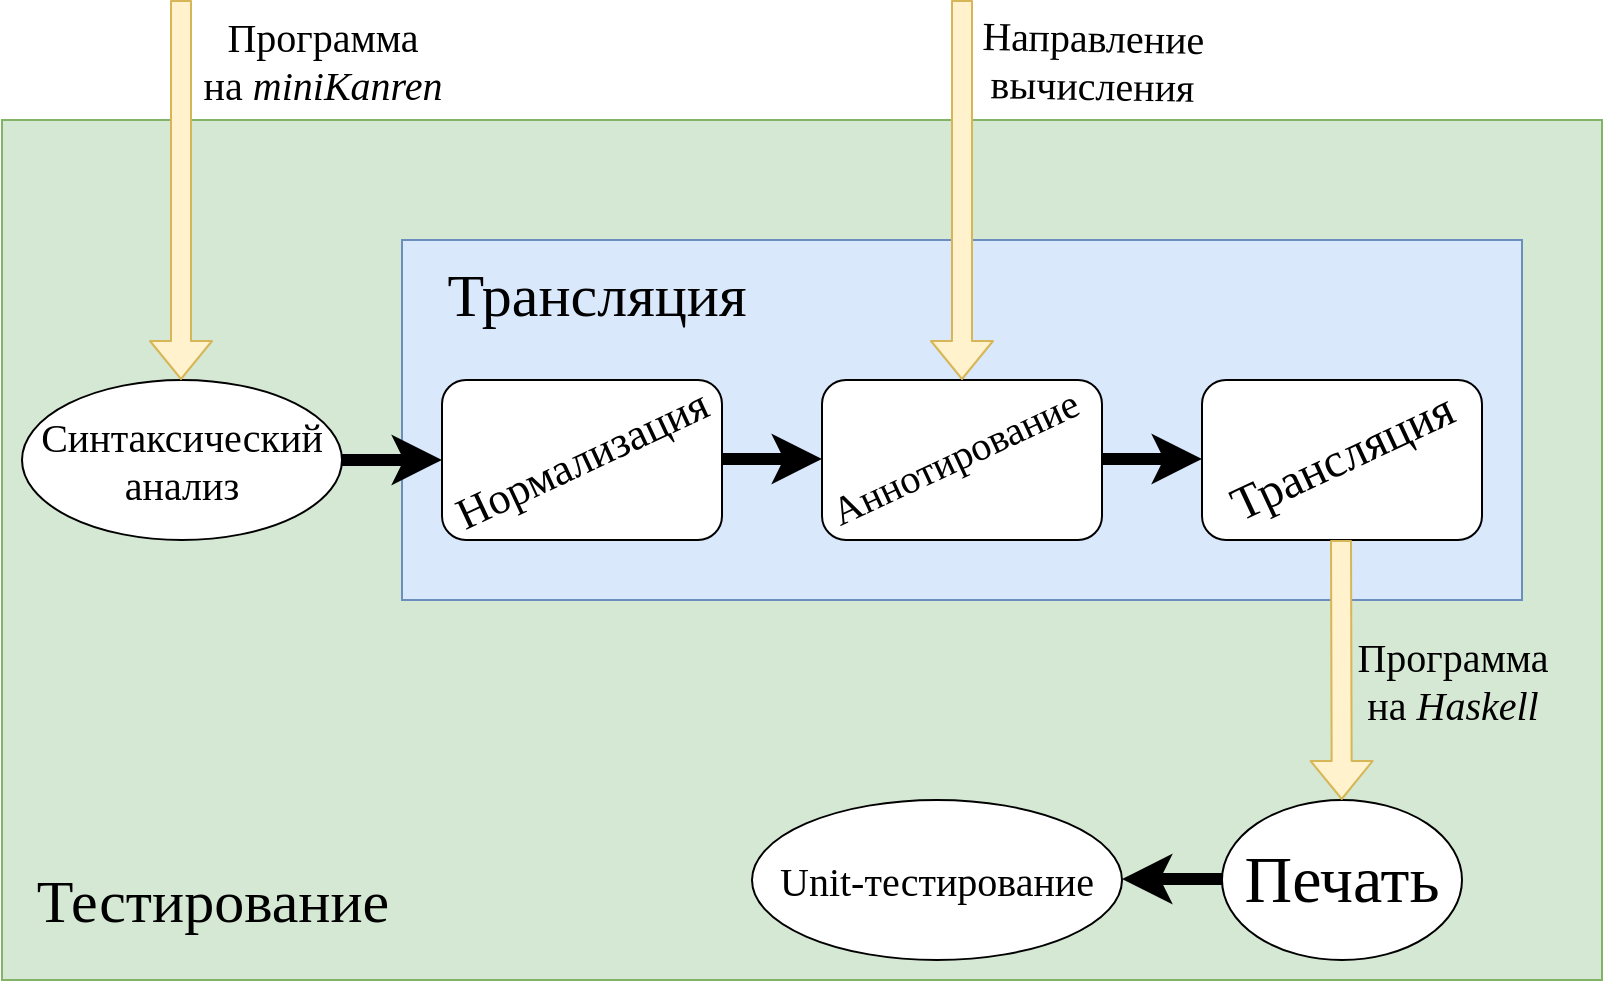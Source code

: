 <mxfile version="13.1.3" type="device"><diagram id="1U0tPqk8jZnE7powmVED" name="Page-1"><mxGraphModel dx="1355" dy="776" grid="1" gridSize="10" guides="1" tooltips="1" connect="1" arrows="1" fold="1" page="1" pageScale="1" pageWidth="827" pageHeight="1169" math="0" shadow="0"><root><mxCell id="0"/><mxCell id="1" parent="0"/><mxCell id="Cffe1OgB8R9MS6A3qzTm-20" value="" style="rounded=0;whiteSpace=wrap;html=1;fillColor=#d5e8d4;strokeColor=#82b366;" vertex="1" parent="1"><mxGeometry x="150" y="130" width="800" height="430" as="geometry"/></mxCell><mxCell id="Cffe1OgB8R9MS6A3qzTm-19" value="" style="rounded=0;whiteSpace=wrap;html=1;fillColor=#dae8fc;strokeColor=#6c8ebf;" vertex="1" parent="1"><mxGeometry x="350" y="190" width="560" height="180" as="geometry"/></mxCell><mxCell id="Cffe1OgB8R9MS6A3qzTm-2" value="&lt;font style=&quot;font-size: 20px&quot; face=&quot;Times New Roman&quot;&gt;Программа &lt;br&gt;на &lt;i&gt;miniKanren&lt;/i&gt;&lt;/font&gt;" style="text;html=1;align=center;verticalAlign=middle;resizable=0;points=[];autosize=1;" vertex="1" parent="1"><mxGeometry x="245" y="80" width="130" height="40" as="geometry"/></mxCell><mxCell id="Cffe1OgB8R9MS6A3qzTm-7" value="&lt;font style=&quot;font-size: 20px&quot; face=&quot;Times New Roman&quot;&gt;Синтаксический анализ&lt;br&gt;&lt;/font&gt;" style="ellipse;whiteSpace=wrap;html=1;" vertex="1" parent="1"><mxGeometry x="160" y="260" width="160" height="80" as="geometry"/></mxCell><mxCell id="Cffe1OgB8R9MS6A3qzTm-8" value="" style="rounded=1;whiteSpace=wrap;html=1;" vertex="1" parent="1"><mxGeometry x="370" y="260" width="140" height="80" as="geometry"/></mxCell><mxCell id="Cffe1OgB8R9MS6A3qzTm-9" value="" style="rounded=1;whiteSpace=wrap;html=1;" vertex="1" parent="1"><mxGeometry x="560" y="260" width="140" height="80" as="geometry"/></mxCell><mxCell id="Cffe1OgB8R9MS6A3qzTm-11" value="&lt;font style=&quot;font-size: 33px&quot; face=&quot;Times New Roman&quot;&gt;Печать&lt;/font&gt;" style="ellipse;whiteSpace=wrap;html=1;" vertex="1" parent="1"><mxGeometry x="760" y="470" width="120" height="80" as="geometry"/></mxCell><mxCell id="Cffe1OgB8R9MS6A3qzTm-13" value="" style="endArrow=classic;html=1;exitX=1;exitY=0.5;exitDx=0;exitDy=0;entryX=0;entryY=0.5;entryDx=0;entryDy=0;strokeWidth=6;" edge="1" parent="1" source="Cffe1OgB8R9MS6A3qzTm-7" target="Cffe1OgB8R9MS6A3qzTm-8"><mxGeometry width="50" height="50" relative="1" as="geometry"><mxPoint x="320" y="320" as="sourcePoint"/><mxPoint x="370" y="270" as="targetPoint"/></mxGeometry></mxCell><mxCell id="Cffe1OgB8R9MS6A3qzTm-14" value="" style="endArrow=classic;html=1;exitX=1;exitY=0.5;exitDx=0;exitDy=0;entryX=0;entryY=0.5;entryDx=0;entryDy=0;strokeWidth=6;" edge="1" parent="1"><mxGeometry width="50" height="50" relative="1" as="geometry"><mxPoint x="510" y="299.5" as="sourcePoint"/><mxPoint x="560" y="299.5" as="targetPoint"/></mxGeometry></mxCell><mxCell id="Cffe1OgB8R9MS6A3qzTm-15" value="" style="endArrow=classic;html=1;exitX=1;exitY=0.5;exitDx=0;exitDy=0;entryX=0;entryY=0.5;entryDx=0;entryDy=0;strokeWidth=6;" edge="1" parent="1"><mxGeometry width="50" height="50" relative="1" as="geometry"><mxPoint x="700" y="299.5" as="sourcePoint"/><mxPoint x="750" y="299.5" as="targetPoint"/></mxGeometry></mxCell><mxCell id="Cffe1OgB8R9MS6A3qzTm-17" value="&lt;font style=&quot;font-size: 20px&quot; face=&quot;Times New Roman&quot;&gt;Программа&lt;br&gt;на &lt;i&gt;Haskell&lt;/i&gt;&lt;/font&gt;" style="text;html=1;align=center;verticalAlign=middle;resizable=0;points=[];autosize=1;" vertex="1" parent="1"><mxGeometry x="820" y="390" width="110" height="40" as="geometry"/></mxCell><mxCell id="Cffe1OgB8R9MS6A3qzTm-21" value="&lt;font style=&quot;font-size: 30px&quot; face=&quot;Times New Roman&quot;&gt;Тестирование&lt;/font&gt;" style="text;html=1;align=center;verticalAlign=middle;resizable=0;points=[];autosize=1;" vertex="1" parent="1"><mxGeometry x="160" y="510" width="190" height="20" as="geometry"/></mxCell><mxCell id="Cffe1OgB8R9MS6A3qzTm-22" value="&lt;font style=&quot;font-size: 30px&quot; face=&quot;Times New Roman&quot;&gt;Трансляция&lt;/font&gt;" style="text;html=1;align=center;verticalAlign=middle;resizable=0;points=[];autosize=1;" vertex="1" parent="1"><mxGeometry x="362" y="207" width="170" height="20" as="geometry"/></mxCell><mxCell id="Cffe1OgB8R9MS6A3qzTm-6" value="&lt;div style=&quot;font-size: 20px&quot;&gt;&lt;font style=&quot;font-size: 20px&quot; face=&quot;Times New Roman&quot;&gt;Направление&lt;br&gt; вычисления&lt;/font&gt;&lt;/div&gt;" style="text;html=1;align=center;verticalAlign=middle;resizable=0;points=[];autosize=1;rotation=1;" vertex="1" parent="1"><mxGeometry x="630" y="80" width="130" height="40" as="geometry"/></mxCell><mxCell id="Cffe1OgB8R9MS6A3qzTm-27" value="&lt;font style=&quot;font-size: 22px&quot; face=&quot;Times New Roman&quot;&gt;Нормализация&lt;/font&gt;" style="text;whiteSpace=wrap;html=1;rotation=-25;" vertex="1" parent="1"><mxGeometry x="367" y="276" width="160" height="30" as="geometry"/></mxCell><mxCell id="Cffe1OgB8R9MS6A3qzTm-28" value="&lt;font style=&quot;font-size: 20px&quot; face=&quot;Times New Roman&quot;&gt;Аннотирование&lt;/font&gt;" style="text;whiteSpace=wrap;html=1;rotation=-25;" vertex="1" parent="1"><mxGeometry x="555" y="275" width="160" height="30" as="geometry"/></mxCell><mxCell id="Cffe1OgB8R9MS6A3qzTm-29" value="" style="rounded=1;whiteSpace=wrap;html=1;" vertex="1" parent="1"><mxGeometry x="750" y="260" width="140" height="80" as="geometry"/></mxCell><mxCell id="Cffe1OgB8R9MS6A3qzTm-30" value="&lt;div style=&quot;font-size: 24px&quot;&gt;&lt;font style=&quot;font-size: 24px&quot; face=&quot;Times New Roman&quot;&gt;Трансляция&lt;/font&gt;&lt;/div&gt;&lt;div style=&quot;font-size: 24px&quot;&gt;&lt;font style=&quot;font-size: 24px&quot; face=&quot;Times New Roman&quot;&gt;&lt;br&gt;&lt;/font&gt;&lt;/div&gt;" style="text;whiteSpace=wrap;html=1;rotation=-25;" vertex="1" parent="1"><mxGeometry x="754" y="270" width="160" height="30" as="geometry"/></mxCell><mxCell id="Cffe1OgB8R9MS6A3qzTm-32" value="" style="shape=flexArrow;endArrow=classic;html=1;strokeWidth=1;fillColor=#fff2cc;strokeColor=#d6b656;" edge="1" parent="1" target="Cffe1OgB8R9MS6A3qzTm-11"><mxGeometry width="50" height="50" relative="1" as="geometry"><mxPoint x="819.5" y="340" as="sourcePoint"/><mxPoint x="820" y="450" as="targetPoint"/></mxGeometry></mxCell><mxCell id="Cffe1OgB8R9MS6A3qzTm-34" value="&lt;font style=&quot;font-size: 20px&quot; face=&quot;Times New Roman&quot;&gt;Unit-тестирование&lt;/font&gt;" style="ellipse;whiteSpace=wrap;html=1;" vertex="1" parent="1"><mxGeometry x="525" y="470" width="185" height="80" as="geometry"/></mxCell><mxCell id="Cffe1OgB8R9MS6A3qzTm-37" value="" style="endArrow=classic;html=1;entryX=0;entryY=0.5;entryDx=0;entryDy=0;strokeWidth=6;" edge="1" parent="1"><mxGeometry width="50" height="50" relative="1" as="geometry"><mxPoint x="760" y="509.5" as="sourcePoint"/><mxPoint x="710" y="509.5" as="targetPoint"/></mxGeometry></mxCell><mxCell id="Cffe1OgB8R9MS6A3qzTm-38" value="" style="shape=flexArrow;endArrow=classic;html=1;strokeWidth=1;fillColor=#fff2cc;strokeColor=#d6b656;" edge="1" parent="1"><mxGeometry width="50" height="50" relative="1" as="geometry"><mxPoint x="630" y="70" as="sourcePoint"/><mxPoint x="630" y="260" as="targetPoint"/></mxGeometry></mxCell><mxCell id="Cffe1OgB8R9MS6A3qzTm-39" value="" style="shape=flexArrow;endArrow=classic;html=1;strokeWidth=1;fillColor=#fff2cc;strokeColor=#d6b656;" edge="1" parent="1"><mxGeometry width="50" height="50" relative="1" as="geometry"><mxPoint x="239.5" y="70" as="sourcePoint"/><mxPoint x="239.5" y="260" as="targetPoint"/></mxGeometry></mxCell></root></mxGraphModel></diagram></mxfile>